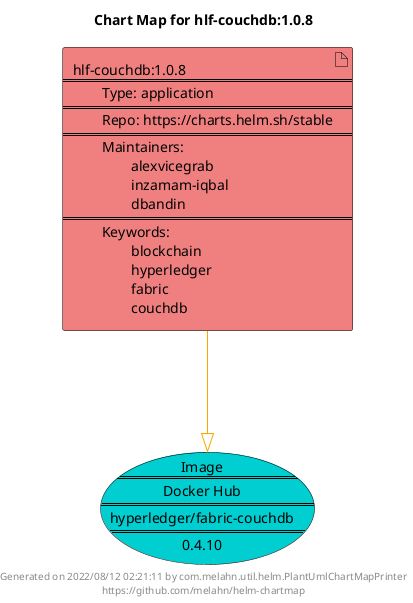@startuml
skinparam linetype ortho
skinparam backgroundColor white
skinparam usecaseBorderColor black
skinparam usecaseArrowColor LightSlateGray
skinparam artifactBorderColor black
skinparam artifactArrowColor LightSlateGray

title Chart Map for hlf-couchdb:1.0.8

'There is one referenced Helm Chart
artifact "hlf-couchdb:1.0.8\n====\n\tType: application\n====\n\tRepo: https://charts.helm.sh/stable\n====\n\tMaintainers: \n\t\talexvicegrab\n\t\tinzamam-iqbal\n\t\tdbandin\n====\n\tKeywords: \n\t\tblockchain\n\t\thyperledger\n\t\tfabric\n\t\tcouchdb" as hlf_couchdb_1_0_8 #LightCoral

'There is one referenced Docker Image
usecase "Image\n====\nDocker Hub\n====\nhyperledger/fabric-couchdb\n====\n0.4.10" as hyperledger_fabric_couchdb_0_4_10 #DarkTurquoise

'Chart Dependencies
hlf_couchdb_1_0_8--[#orange]-|>hyperledger_fabric_couchdb_0_4_10

center footer Generated on 2022/08/12 02:21:11 by com.melahn.util.helm.PlantUmlChartMapPrinter\nhttps://github.com/melahn/helm-chartmap
@enduml
